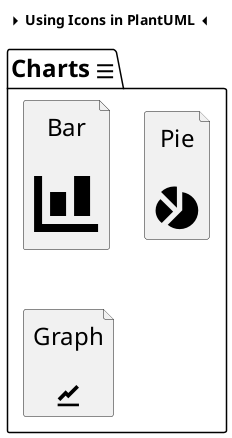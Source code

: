 @startuml

' https://blog.mrhaki.com/2017/10/plantuml-pleasantness-using-built-in.html

skinparam DefaultFontSize 24
skinparam DefaultTextAlignment center

title <&caret-right> Using Icons in PlantUML <&caret-left>

package "Charts <&menu>" as charts {

    file bar [
        Bar

        <size:96><&bar-chart></size>
    ]

    file pie [
        Pie

        <size:64><&pie-chart></size>
    ]

    file graph [
        Graph

        <size:32><&graph></size>
    ]

}

@enduml
